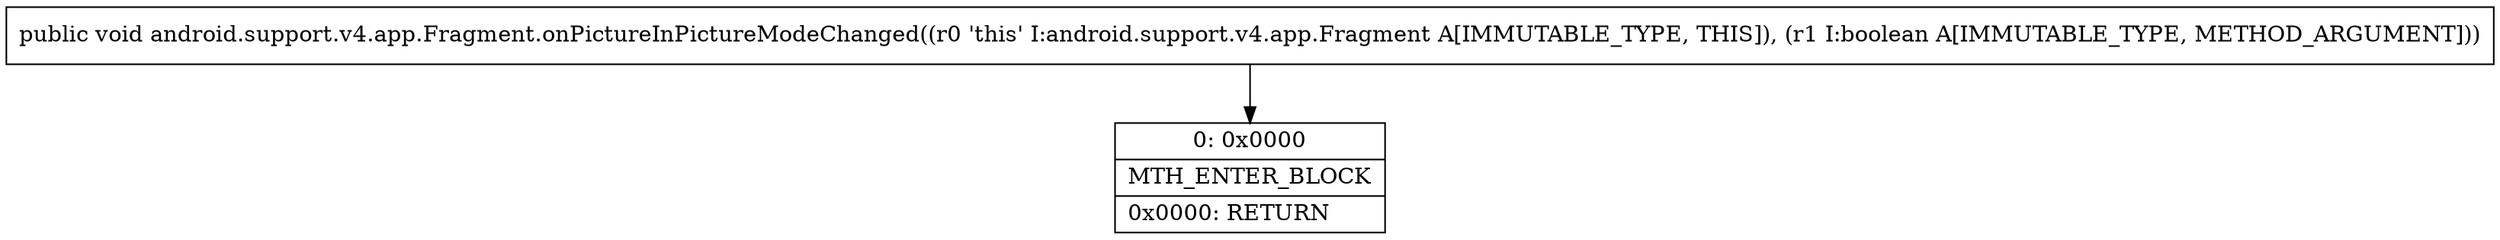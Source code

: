 digraph "CFG forandroid.support.v4.app.Fragment.onPictureInPictureModeChanged(Z)V" {
Node_0 [shape=record,label="{0\:\ 0x0000|MTH_ENTER_BLOCK\l|0x0000: RETURN   \l}"];
MethodNode[shape=record,label="{public void android.support.v4.app.Fragment.onPictureInPictureModeChanged((r0 'this' I:android.support.v4.app.Fragment A[IMMUTABLE_TYPE, THIS]), (r1 I:boolean A[IMMUTABLE_TYPE, METHOD_ARGUMENT])) }"];
MethodNode -> Node_0;
}

